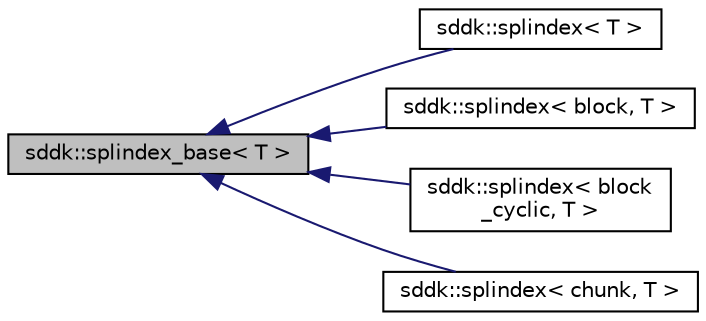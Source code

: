 digraph "sddk::splindex_base&lt; T &gt;"
{
 // INTERACTIVE_SVG=YES
  edge [fontname="Helvetica",fontsize="10",labelfontname="Helvetica",labelfontsize="10"];
  node [fontname="Helvetica",fontsize="10",shape=record];
  rankdir="LR";
  Node1 [label="sddk::splindex_base\< T \>",height=0.2,width=0.4,color="black", fillcolor="grey75", style="filled", fontcolor="black"];
  Node1 -> Node2 [dir="back",color="midnightblue",fontsize="10",style="solid",fontname="Helvetica"];
  Node2 [label="sddk::splindex\< T \>",height=0.2,width=0.4,color="black", fillcolor="white", style="filled",URL="$classsddk_1_1splindex.html"];
  Node1 -> Node3 [dir="back",color="midnightblue",fontsize="10",style="solid",fontname="Helvetica"];
  Node3 [label="sddk::splindex\< block, T \>",height=0.2,width=0.4,color="black", fillcolor="white", style="filled",URL="$classsddk_1_1splindex_3_01block_00_01_t_01_4.html",tooltip="Specialization for the block distribution. "];
  Node1 -> Node4 [dir="back",color="midnightblue",fontsize="10",style="solid",fontname="Helvetica"];
  Node4 [label="sddk::splindex\< block\l_cyclic, T \>",height=0.2,width=0.4,color="black", fillcolor="white", style="filled",URL="$classsddk_1_1splindex_3_01block__cyclic_00_01_t_01_4.html",tooltip="Specialization for the block-cyclic distribution. "];
  Node1 -> Node5 [dir="back",color="midnightblue",fontsize="10",style="solid",fontname="Helvetica"];
  Node5 [label="sddk::splindex\< chunk, T \>",height=0.2,width=0.4,color="black", fillcolor="white", style="filled",URL="$classsddk_1_1splindex_3_01chunk_00_01_t_01_4.html",tooltip="Specialization for the block distribution. "];
}
